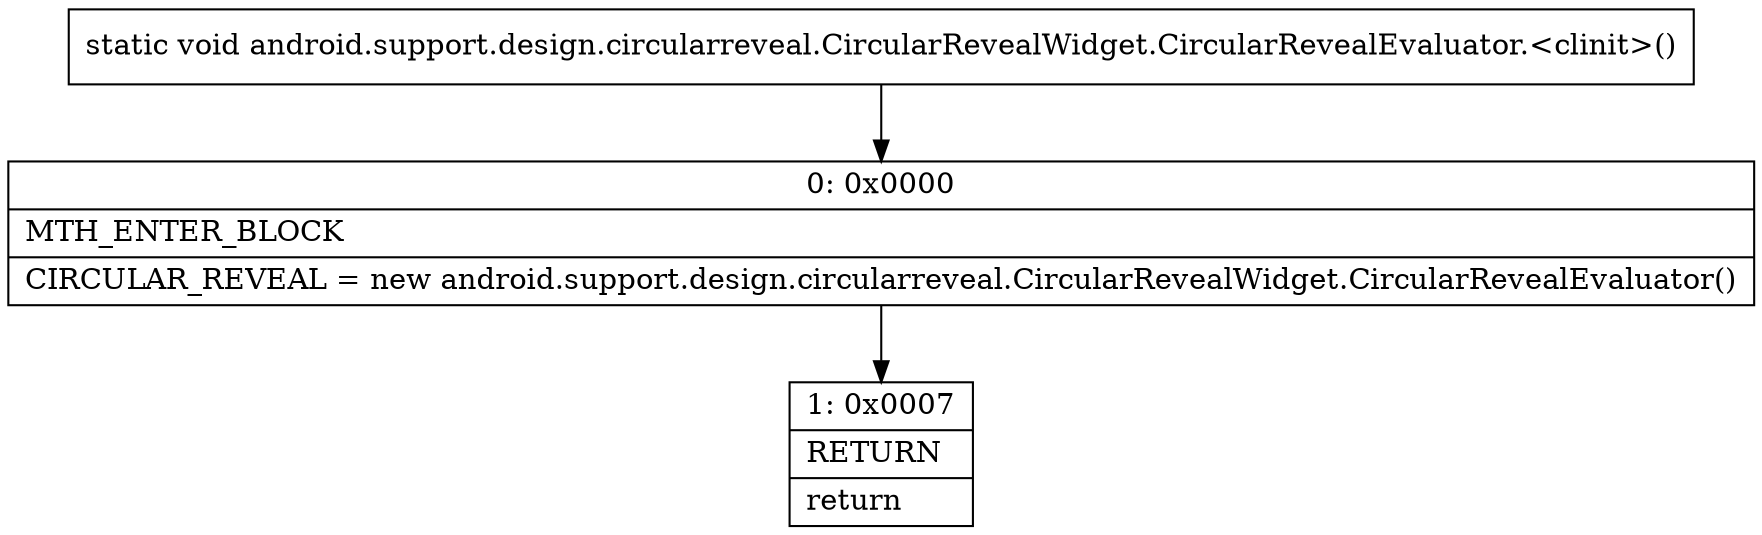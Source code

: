 digraph "CFG forandroid.support.design.circularreveal.CircularRevealWidget.CircularRevealEvaluator.\<clinit\>()V" {
Node_0 [shape=record,label="{0\:\ 0x0000|MTH_ENTER_BLOCK\l|CIRCULAR_REVEAL = new android.support.design.circularreveal.CircularRevealWidget.CircularRevealEvaluator()\l}"];
Node_1 [shape=record,label="{1\:\ 0x0007|RETURN\l|return\l}"];
MethodNode[shape=record,label="{static void android.support.design.circularreveal.CircularRevealWidget.CircularRevealEvaluator.\<clinit\>() }"];
MethodNode -> Node_0;
Node_0 -> Node_1;
}


